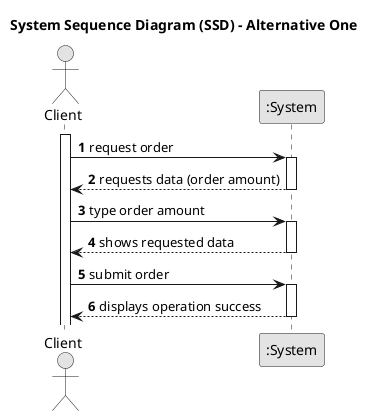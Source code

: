 @startuml
skinparam monochrome true
skinparam packageStyle rectangle
skinparam shadowing false

title System Sequence Diagram (SSD) - Alternative One

autonumber

actor "Client" as Client
participant ":System" as System

activate Client

    Client -> System : request order
    activate System

        System --> Client : requests data (order amount)
    deactivate System

    Client -> System : type order amount
    activate System

        System --> Client : shows requested data
    deactivate System

    Client -> System : submit order
    activate System

        System --> Client : displays operation success
    deactivate System



@enduml